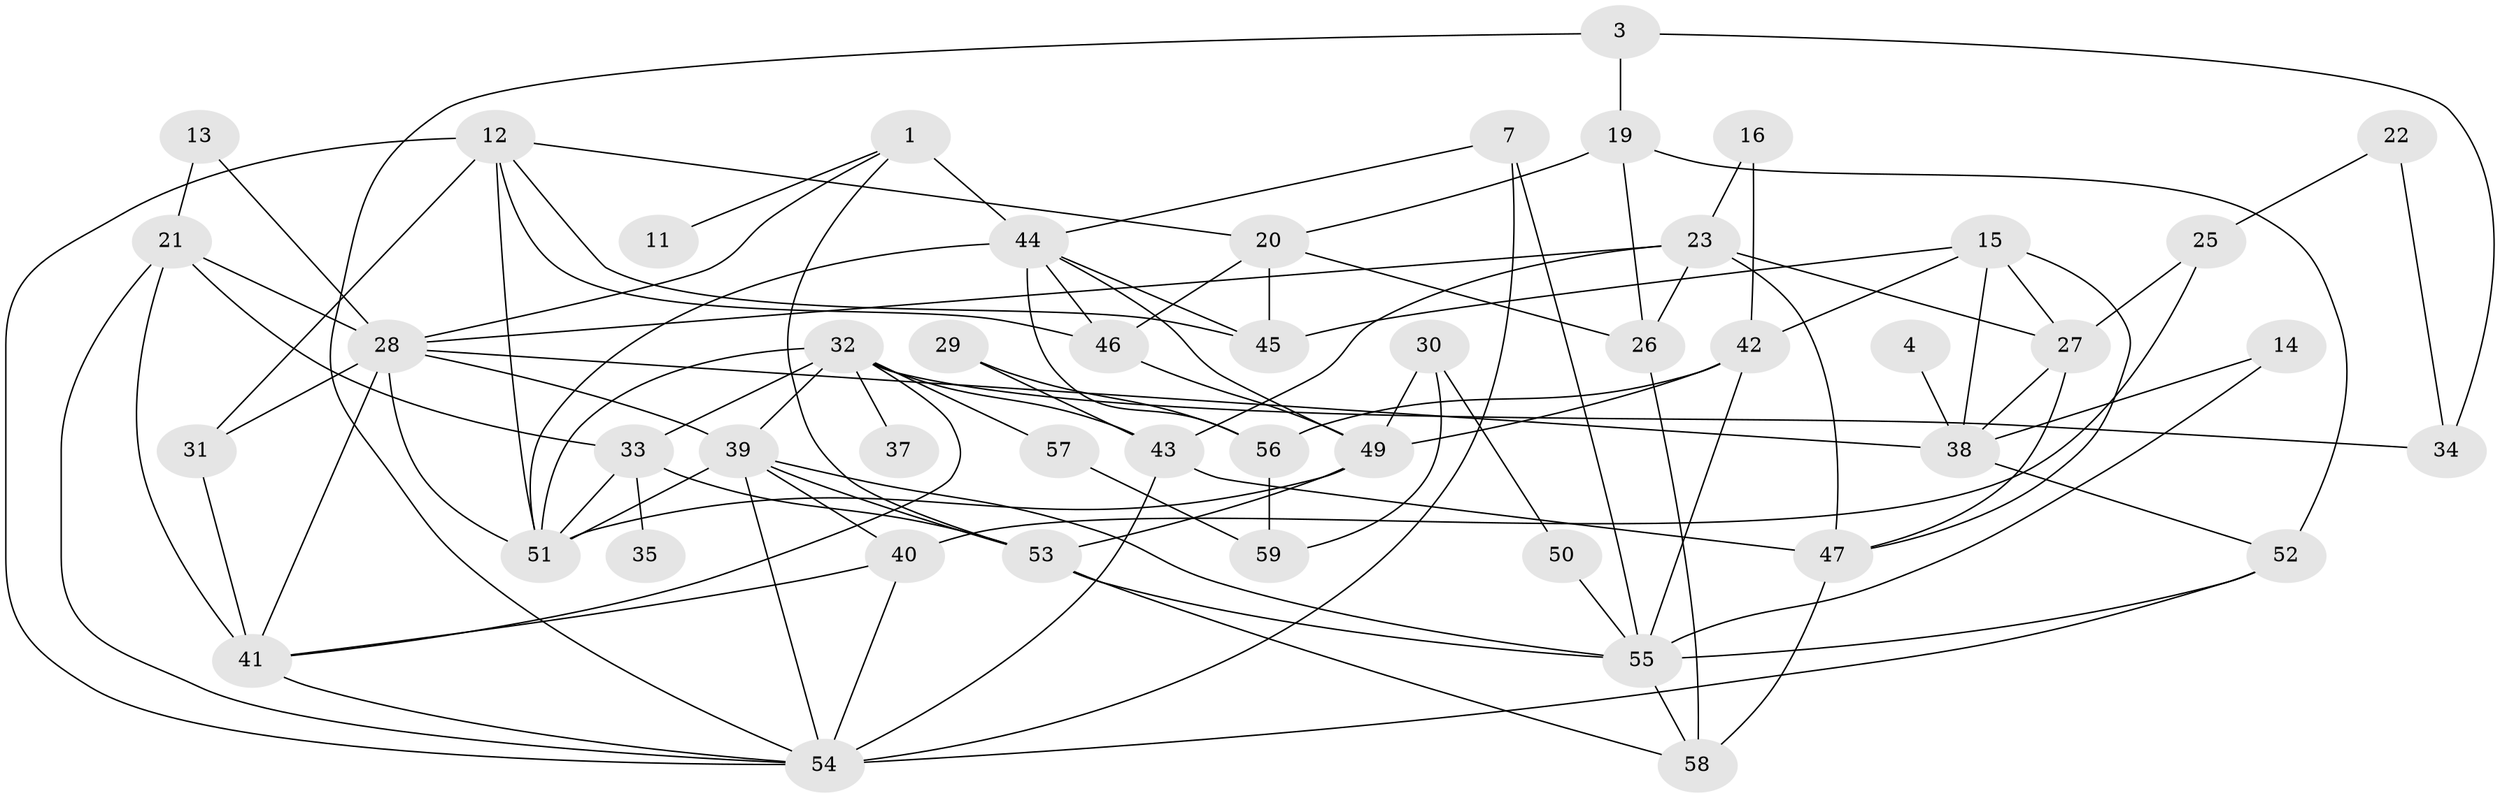 // original degree distribution, {5: 0.125, 1: 0.14166666666666666, 2: 0.175, 7: 0.025, 3: 0.225, 6: 0.041666666666666664, 0: 0.1, 4: 0.16666666666666666}
// Generated by graph-tools (version 1.1) at 2025/00/03/09/25 03:00:47]
// undirected, 48 vertices, 103 edges
graph export_dot {
graph [start="1"]
  node [color=gray90,style=filled];
  1;
  3;
  4;
  7;
  11;
  12;
  13;
  14;
  15;
  16;
  19;
  20;
  21;
  22;
  23;
  25;
  26;
  27;
  28;
  29;
  30;
  31;
  32;
  33;
  34;
  35;
  37;
  38;
  39;
  40;
  41;
  42;
  43;
  44;
  45;
  46;
  47;
  49;
  50;
  51;
  52;
  53;
  54;
  55;
  56;
  57;
  58;
  59;
  1 -- 11 [weight=1.0];
  1 -- 28 [weight=1.0];
  1 -- 44 [weight=3.0];
  1 -- 53 [weight=1.0];
  3 -- 19 [weight=1.0];
  3 -- 34 [weight=1.0];
  3 -- 54 [weight=1.0];
  4 -- 38 [weight=1.0];
  7 -- 44 [weight=1.0];
  7 -- 54 [weight=1.0];
  7 -- 55 [weight=1.0];
  12 -- 20 [weight=1.0];
  12 -- 31 [weight=1.0];
  12 -- 45 [weight=1.0];
  12 -- 46 [weight=1.0];
  12 -- 51 [weight=1.0];
  12 -- 54 [weight=1.0];
  13 -- 21 [weight=1.0];
  13 -- 28 [weight=1.0];
  14 -- 38 [weight=1.0];
  14 -- 55 [weight=1.0];
  15 -- 27 [weight=1.0];
  15 -- 38 [weight=1.0];
  15 -- 42 [weight=1.0];
  15 -- 45 [weight=1.0];
  15 -- 47 [weight=1.0];
  16 -- 23 [weight=1.0];
  16 -- 42 [weight=1.0];
  19 -- 20 [weight=1.0];
  19 -- 26 [weight=1.0];
  19 -- 52 [weight=1.0];
  20 -- 26 [weight=1.0];
  20 -- 45 [weight=1.0];
  20 -- 46 [weight=1.0];
  21 -- 28 [weight=1.0];
  21 -- 33 [weight=1.0];
  21 -- 41 [weight=1.0];
  21 -- 54 [weight=1.0];
  22 -- 25 [weight=1.0];
  22 -- 34 [weight=2.0];
  23 -- 26 [weight=1.0];
  23 -- 27 [weight=1.0];
  23 -- 28 [weight=1.0];
  23 -- 43 [weight=1.0];
  23 -- 47 [weight=1.0];
  25 -- 27 [weight=1.0];
  25 -- 40 [weight=1.0];
  26 -- 58 [weight=1.0];
  27 -- 38 [weight=1.0];
  27 -- 47 [weight=1.0];
  28 -- 31 [weight=1.0];
  28 -- 38 [weight=1.0];
  28 -- 39 [weight=1.0];
  28 -- 41 [weight=1.0];
  28 -- 51 [weight=1.0];
  29 -- 43 [weight=1.0];
  29 -- 56 [weight=1.0];
  30 -- 49 [weight=1.0];
  30 -- 50 [weight=1.0];
  30 -- 59 [weight=1.0];
  31 -- 41 [weight=1.0];
  32 -- 33 [weight=1.0];
  32 -- 34 [weight=1.0];
  32 -- 37 [weight=1.0];
  32 -- 39 [weight=1.0];
  32 -- 41 [weight=1.0];
  32 -- 43 [weight=1.0];
  32 -- 51 [weight=1.0];
  32 -- 57 [weight=1.0];
  33 -- 35 [weight=1.0];
  33 -- 51 [weight=1.0];
  33 -- 53 [weight=1.0];
  38 -- 52 [weight=1.0];
  39 -- 40 [weight=1.0];
  39 -- 51 [weight=1.0];
  39 -- 53 [weight=1.0];
  39 -- 54 [weight=1.0];
  39 -- 55 [weight=1.0];
  40 -- 41 [weight=1.0];
  40 -- 54 [weight=1.0];
  41 -- 54 [weight=1.0];
  42 -- 49 [weight=1.0];
  42 -- 55 [weight=2.0];
  42 -- 56 [weight=1.0];
  43 -- 47 [weight=2.0];
  43 -- 54 [weight=1.0];
  44 -- 45 [weight=1.0];
  44 -- 46 [weight=2.0];
  44 -- 49 [weight=1.0];
  44 -- 51 [weight=1.0];
  44 -- 56 [weight=2.0];
  46 -- 49 [weight=1.0];
  47 -- 58 [weight=1.0];
  49 -- 51 [weight=1.0];
  49 -- 53 [weight=1.0];
  50 -- 55 [weight=1.0];
  52 -- 54 [weight=1.0];
  52 -- 55 [weight=1.0];
  53 -- 55 [weight=3.0];
  53 -- 58 [weight=1.0];
  55 -- 58 [weight=1.0];
  56 -- 59 [weight=1.0];
  57 -- 59 [weight=1.0];
}
